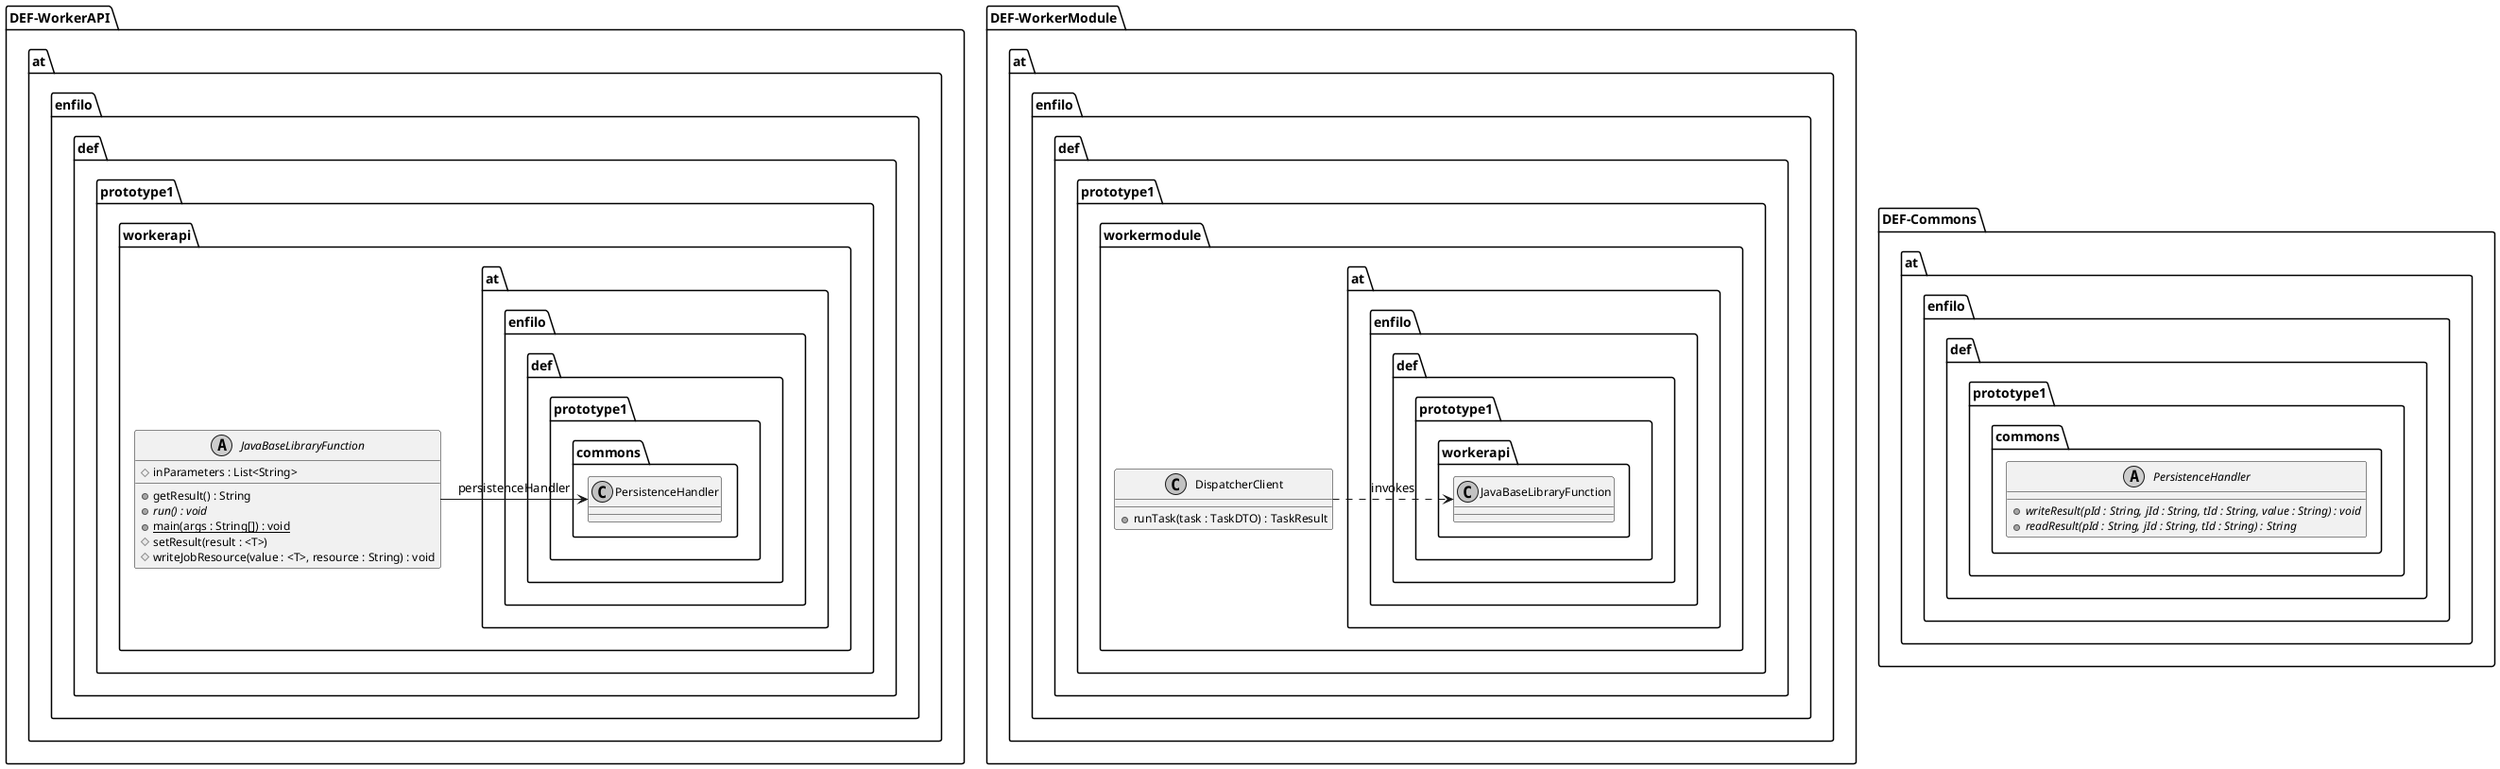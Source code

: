@startuml

skinparam monochrome true
'skinparam style strictuml
skinparam linetype polyline
skinparam class {
    FontSize 13
    attribute {
        FontSize 12
    }
}
package DEF-Commons {
    namespace at.enfilo.def.prototype1.commons {
        abstract class PersistenceHandler {
            + {abstract} writeResult(pId : String, jId : String, tId : String, value : String) : void
            + {abstract} readResult(pId : String, jId : String, tId : String) : String
        }
    }
}

package DEF-WorkerAPI {
    namespace at.enfilo.def.prototype1.workerapi {
         abstract class JavaBaseLibraryFunction {
            #inParameters : List<String>
            +getResult() : String
            +{abstract} run() : void
            +{static} main(args : String[]) : void
            #setResult(result : <T>)
            #writeJobResource(value : <T>, resource : String) : void
        }

        JavaBaseLibraryFunction -> at.enfilo.def.prototype1.commons.PersistenceHandler : persistenceHandler
    }
}

package DEF-WorkerModule {
    namespace at.enfilo.def.prototype1.workermodule {
        class DispatcherClient {
            +runTask(task : TaskDTO) : TaskResult
        }

        DispatcherClient .> at.enfilo.def.prototype1.workerapi.JavaBaseLibraryFunction : invokes
    }
}

@enduml